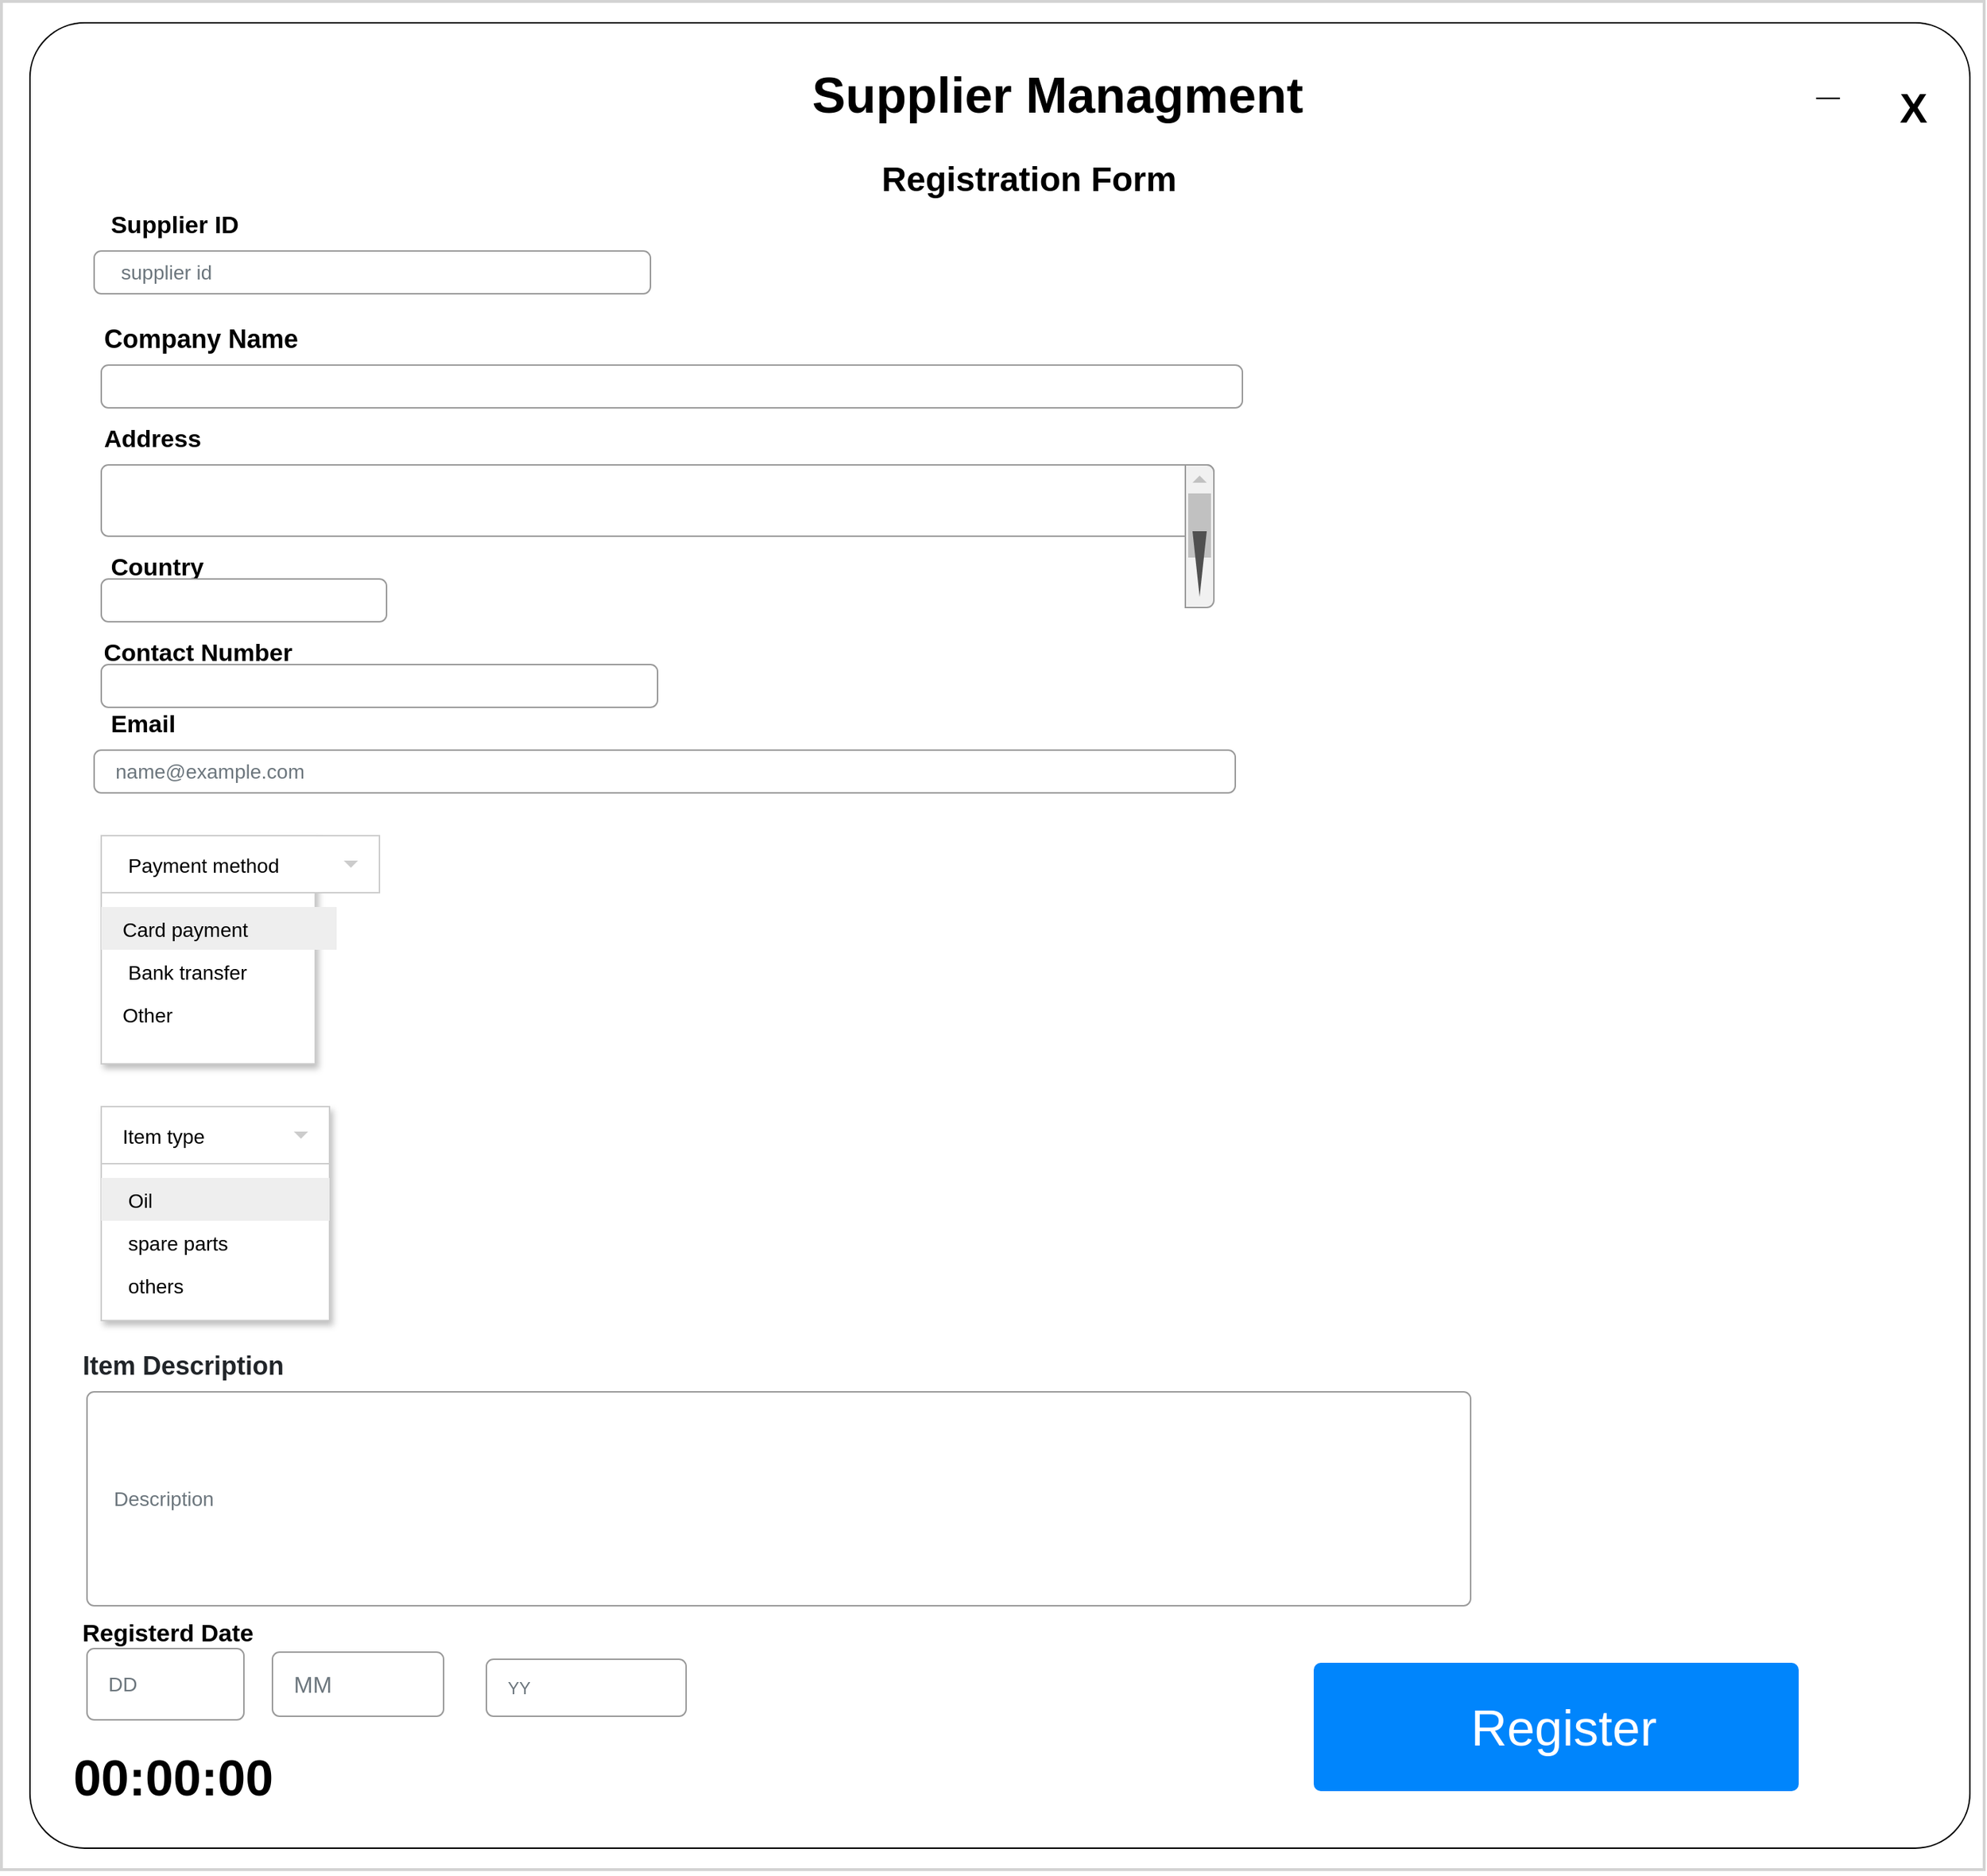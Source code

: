 <mxfile version="14.5.1" type="device"><diagram id="7hIC1kl4Crf-Fsfno8aq" name="Page-1"><mxGraphModel dx="2048" dy="1248" grid="1" gridSize="10" guides="1" tooltips="1" connect="1" arrows="1" fold="1" page="1" pageScale="1" pageWidth="850" pageHeight="1100" math="0" shadow="0"><root><mxCell id="0"/><mxCell id="1" parent="0"/><mxCell id="jK39y-ooJSFiT5fWeRzf-59" value="&lt;span style=&quot;font-size: 35px&quot;&gt;Supplier Managment&lt;/span&gt;" style="text;strokeColor=none;fillColor=none;html=1;fontSize=24;fontStyle=1;verticalAlign=middle;align=center;rounded=1;" parent="1" vertex="1"><mxGeometry x="930" y="1421.5" width="100" height="40" as="geometry"/></mxCell><mxCell id="odDIvSiLXJ7cEcoXjypr-2" value="" style="rounded=1;whiteSpace=wrap;html=1;arcSize=3;" parent="1" vertex="1"><mxGeometry x="160" y="360" width="1360" height="1280" as="geometry"/></mxCell><mxCell id="odDIvSiLXJ7cEcoXjypr-3" value="&lt;span style=&quot;font-size: 35px&quot;&gt;Supplier Managment&lt;/span&gt;" style="text;strokeColor=none;fillColor=none;html=1;fontSize=24;fontStyle=1;verticalAlign=middle;align=center;rounded=1;" parent="1" vertex="1"><mxGeometry x="830" y="390" width="100" height="40" as="geometry"/></mxCell><mxCell id="odDIvSiLXJ7cEcoXjypr-8" value="&lt;span style=&quot;font-size: 29px&quot;&gt;_&lt;/span&gt;" style="text;strokeColor=none;fillColor=none;html=1;fontSize=24;fontStyle=1;verticalAlign=middle;align=center;rounded=1;" parent="1" vertex="1"><mxGeometry x="1370" y="380" width="100" height="40" as="geometry"/></mxCell><mxCell id="tVqrlOdNIGTOu1SLX6ub-1" value="&lt;font style=&quot;font-size: 29px&quot;&gt;X&lt;/font&gt;" style="text;strokeColor=none;fillColor=none;html=1;fontSize=24;fontStyle=1;verticalAlign=middle;align=center;rounded=1;" parent="1" vertex="1"><mxGeometry x="1430" y="400" width="100" height="40" as="geometry"/></mxCell><mxCell id="tVqrlOdNIGTOu1SLX6ub-2" value="Registration Form" style="text;strokeColor=none;fillColor=none;html=1;fontSize=24;fontStyle=1;verticalAlign=middle;align=center;" parent="1" vertex="1"><mxGeometry x="810" y="450" width="100" height="40" as="geometry"/></mxCell><mxCell id="tVqrlOdNIGTOu1SLX6ub-4" value=" Country" style="fillColor=none;strokeColor=none;align=left;fontSize=17;fontStyle=1" parent="1" vertex="1"><mxGeometry x="210" y="720" width="260" height="40" as="geometry"/></mxCell><mxCell id="tVqrlOdNIGTOu1SLX6ub-5" value="&amp;nbsp;" style="html=1;shadow=0;dashed=0;shape=mxgraph.bootstrap.rrect;rSize=5;fillColor=none;strokeColor=#999999;align=left;spacing=15;fontSize=14;fontColor=#6C767D;" parent="1" vertex="1"><mxGeometry width="800" height="30" relative="1" as="geometry"><mxPoint x="210" y="600" as="offset"/></mxGeometry></mxCell><mxCell id="tVqrlOdNIGTOu1SLX6ub-6" value=" Supplier ID" style="fillColor=none;strokeColor=none;align=left;fontSize=17;fontStyle=1" parent="1" vertex="1"><mxGeometry width="260" height="40" relative="1" as="geometry"><mxPoint x="210" y="480" as="offset"/></mxGeometry></mxCell><mxCell id="tVqrlOdNIGTOu1SLX6ub-8" value=" Registerd Date" style="fillColor=none;strokeColor=none;align=left;fontSize=17;fontStyle=1" parent="1" vertex="1"><mxGeometry width="260" height="40" relative="1" as="geometry"><mxPoint x="190" y="1467.5" as="offset"/></mxGeometry></mxCell><mxCell id="tVqrlOdNIGTOu1SLX6ub-18" value=" Company Name" style="fillColor=none;strokeColor=none;align=left;fontSize=18;fontStyle=1" parent="1" vertex="1"><mxGeometry width="260" height="40" relative="1" as="geometry"><mxPoint x="205" y="560" as="offset"/></mxGeometry></mxCell><mxCell id="tVqrlOdNIGTOu1SLX6ub-20" value=" Email" style="fillColor=none;strokeColor=none;align=left;fontSize=17;fontStyle=1" parent="1" vertex="1"><mxGeometry x="210" y="830" width="260" height="40" as="geometry"/></mxCell><mxCell id="tVqrlOdNIGTOu1SLX6ub-21" value="name@example.com" style="html=1;shadow=0;dashed=0;shape=mxgraph.bootstrap.rrect;rSize=5;fillColor=none;strokeColor=#999999;align=left;spacing=15;fontSize=14;fontColor=#6C767D;" parent="1" vertex="1"><mxGeometry width="800" height="30" relative="1" as="geometry"><mxPoint x="205" y="870" as="offset"/></mxGeometry></mxCell><mxCell id="tVqrlOdNIGTOu1SLX6ub-22" value="Address" style="fillColor=none;strokeColor=none;align=left;fontSize=17;fontStyle=1" parent="1" vertex="1"><mxGeometry width="260" height="40" relative="1" as="geometry"><mxPoint x="210" y="630" as="offset"/></mxGeometry></mxCell><mxCell id="tVqrlOdNIGTOu1SLX6ub-25" value="" style="html=1;shadow=0;dashed=0;shape=mxgraph.bootstrap.rrect;rSize=5;fillColor=none;strokeColor=#999999;align=left;spacing=15;fontSize=14;fontColor=#6C767D;" parent="1" vertex="1"><mxGeometry width="780" height="50" relative="1" as="geometry"><mxPoint x="210" y="670" as="offset"/></mxGeometry></mxCell><mxCell id="tVqrlOdNIGTOu1SLX6ub-26" value="" style="html=1;shadow=0;dashed=0;shape=mxgraph.bootstrap.rightButton;rSize=5;fillColor=#F1F1F1;strokeColor=#999999;" parent="tVqrlOdNIGTOu1SLX6ub-25" vertex="1"><mxGeometry x="1" width="20" height="100" relative="1" as="geometry"><mxPoint x="-20" as="offset"/></mxGeometry></mxCell><mxCell id="tVqrlOdNIGTOu1SLX6ub-27" value="" style="fillColor=#C1C1C1;strokeColor=none;" parent="tVqrlOdNIGTOu1SLX6ub-26" vertex="1"><mxGeometry width="16" height="45" relative="1" as="geometry"><mxPoint x="2" y="20" as="offset"/></mxGeometry></mxCell><mxCell id="tVqrlOdNIGTOu1SLX6ub-28" value="" style="shape=triangle;direction=north;fillColor=#C1C1C1;strokeColor=none;perimeter=none;" parent="tVqrlOdNIGTOu1SLX6ub-26" vertex="1"><mxGeometry width="10" height="5" relative="1" as="geometry"><mxPoint x="5" y="7.5" as="offset"/></mxGeometry></mxCell><mxCell id="tVqrlOdNIGTOu1SLX6ub-29" value="" style="shape=triangle;direction=south;fillColor=#505050;strokeColor=none;perimeter=none;" parent="tVqrlOdNIGTOu1SLX6ub-26" vertex="1"><mxGeometry y="1" width="10" height="46" relative="1" as="geometry"><mxPoint x="5" y="-53.5" as="offset"/></mxGeometry></mxCell><mxCell id="tVqrlOdNIGTOu1SLX6ub-34" value=" Contact Number" style="fillColor=none;strokeColor=none;align=left;fontSize=17;fontStyle=1" parent="1" vertex="1"><mxGeometry width="260" height="40" relative="1" as="geometry"><mxPoint x="205" y="780" as="offset"/></mxGeometry></mxCell><mxCell id="tVqrlOdNIGTOu1SLX6ub-37" value="&amp;nbsp;supplier id" style="html=1;shadow=0;dashed=0;shape=mxgraph.bootstrap.rrect;rSize=5;fillColor=none;strokeColor=#999999;align=left;spacing=15;fontSize=14;fontColor=#6C767D;" parent="1" vertex="1"><mxGeometry x="205" y="520" width="390" height="30" as="geometry"/></mxCell><mxCell id="tVqrlOdNIGTOu1SLX6ub-40" value="YY" style="html=1;shadow=0;dashed=0;shape=mxgraph.bootstrap.rrect;rSize=5;fillColor=none;strokeColor=#999999;align=left;spacing=15;fontSize=12;fontColor=#6C767D;" parent="1" vertex="1"><mxGeometry x="480" y="1507.5" width="140" height="40" as="geometry"/></mxCell><mxCell id="tVqrlOdNIGTOu1SLX6ub-42" value="DD" style="html=1;shadow=0;dashed=0;shape=mxgraph.bootstrap.rrect;rSize=5;fillColor=none;strokeColor=#999999;align=left;spacing=15;fontSize=14;fontColor=#6C767D;" parent="1" vertex="1"><mxGeometry x="200" y="1500" width="110" height="50" as="geometry"/></mxCell><mxCell id="tVqrlOdNIGTOu1SLX6ub-43" value=" Item Description" style="fillColor=none;strokeColor=none;align=left;fontSize=18;fontColor=#212529;fontStyle=1" parent="1" vertex="1"><mxGeometry x="190" y="1280" width="200" height="40" as="geometry"/></mxCell><mxCell id="tVqrlOdNIGTOu1SLX6ub-44" value="MM" style="html=1;shadow=0;dashed=0;shape=mxgraph.bootstrap.rrect;rSize=5;fillColor=none;strokeColor=#999999;align=left;spacing=15;fontSize=16;fontColor=#6C767D;" parent="1" vertex="1"><mxGeometry x="330" y="1502.5" width="120" height="45" as="geometry"/></mxCell><mxCell id="tVqrlOdNIGTOu1SLX6ub-45" value="&amp;nbsp;" style="html=1;shadow=0;dashed=0;shape=mxgraph.bootstrap.rrect;rSize=5;fillColor=#ffffff;strokeColor=#999999;align=left;spacing=15;fontSize=14;fontColor=#6C767D;" parent="1" vertex="1"><mxGeometry x="210" y="750" width="200" height="30" as="geometry"/></mxCell><mxCell id="tVqrlOdNIGTOu1SLX6ub-49" value="&lt;font style=&quot;font-size: 35px&quot;&gt;&amp;nbsp;Register&lt;/font&gt;" style="html=1;shadow=0;dashed=0;shape=mxgraph.bootstrap.rrect;rSize=5;fillColor=#0085FC;strokeColor=none;align=center;spacing=15;fontSize=14;fontColor=#ffffff;" parent="1" vertex="1"><mxGeometry x="1060" y="1510" width="340" height="90" as="geometry"/></mxCell><mxCell id="tVqrlOdNIGTOu1SLX6ub-50" value="&amp;nbsp;Description" style="html=1;shadow=0;dashed=0;shape=mxgraph.bootstrap.rrect;rSize=5;fillColor=none;strokeColor=#999999;align=left;spacing=15;fontSize=14;fontColor=#6C767D;" parent="1" vertex="1"><mxGeometry x="200" y="1320" width="970" height="150" as="geometry"/></mxCell><mxCell id="tVqrlOdNIGTOu1SLX6ub-51" value="&amp;nbsp;" style="html=1;shadow=0;dashed=0;shape=mxgraph.bootstrap.rrect;rSize=5;fillColor=none;strokeColor=#999999;align=left;spacing=15;fontSize=14;fontColor=#6C767D;" parent="1" vertex="1"><mxGeometry x="210" y="810" width="390" height="30" as="geometry"/></mxCell><mxCell id="tVqrlOdNIGTOu1SLX6ub-52" value="" style="dashed=0;align=center;fontSize=12;shape=rect;fillColor=#ffffff;strokeColor=#cccccc;shadow=1;" parent="1" vertex="1"><mxGeometry x="210" y="930" width="150" height="160" as="geometry"/></mxCell><mxCell id="tVqrlOdNIGTOu1SLX6ub-53" value=" Payment method" style="shape=rect;fontColor=#000000;verticalAlign=middle;spacingLeft=13;fontSize=14;strokeColor=#cccccc;align=left;resizeWidth=1;" parent="tVqrlOdNIGTOu1SLX6ub-52" vertex="1"><mxGeometry width="195" height="40" relative="1" as="geometry"/></mxCell><mxCell id="tVqrlOdNIGTOu1SLX6ub-54" value="" style="dashed=0;html=1;shape=mxgraph.gmdl.triangle;fillColor=#cccccc;strokeColor=none;" parent="tVqrlOdNIGTOu1SLX6ub-53" vertex="1"><mxGeometry x="1" y="0.5" width="10" height="5" relative="1" as="geometry"><mxPoint x="-25" y="-2.5" as="offset"/></mxGeometry></mxCell><mxCell id="tVqrlOdNIGTOu1SLX6ub-55" value="Card payment" style="shape=rect;align=left;fontColor=#000000;verticalAlign=middle;spacingLeft=13;fontSize=14;fillColor=#eeeeee;strokeColor=none;resizeWidth=1;" parent="tVqrlOdNIGTOu1SLX6ub-52" vertex="1"><mxGeometry width="165" height="30" relative="1" as="geometry"><mxPoint y="50" as="offset"/></mxGeometry></mxCell><mxCell id="tVqrlOdNIGTOu1SLX6ub-56" value=" Bank transfer" style="text;fontColor=#000000;verticalAlign=middle;spacingLeft=13;fontSize=14;resizeWidth=1;" parent="tVqrlOdNIGTOu1SLX6ub-52" vertex="1"><mxGeometry width="165" height="30" relative="1" as="geometry"><mxPoint y="80" as="offset"/></mxGeometry></mxCell><mxCell id="tVqrlOdNIGTOu1SLX6ub-57" value="Other" style="text;fontColor=#000000;verticalAlign=middle;spacingLeft=13;fontSize=14;resizeWidth=1;" parent="tVqrlOdNIGTOu1SLX6ub-52" vertex="1"><mxGeometry width="150" height="30" relative="1" as="geometry"><mxPoint y="110" as="offset"/></mxGeometry></mxCell><mxCell id="tVqrlOdNIGTOu1SLX6ub-59" value="" style="dashed=0;align=center;fontSize=12;shape=rect;fillColor=#ffffff;strokeColor=#cccccc;shadow=1;" parent="1" vertex="1"><mxGeometry x="210" y="1120" width="160" height="150" as="geometry"/></mxCell><mxCell id="tVqrlOdNIGTOu1SLX6ub-60" value="Item type" style="shape=rect;fontColor=#000000;verticalAlign=middle;spacingLeft=13;fontSize=14;strokeColor=#cccccc;align=left;resizeWidth=1;" parent="tVqrlOdNIGTOu1SLX6ub-59" vertex="1"><mxGeometry width="160" height="40" relative="1" as="geometry"/></mxCell><mxCell id="tVqrlOdNIGTOu1SLX6ub-61" value="" style="dashed=0;html=1;shape=mxgraph.gmdl.triangle;fillColor=#cccccc;strokeColor=none;" parent="tVqrlOdNIGTOu1SLX6ub-60" vertex="1"><mxGeometry x="1" y="0.5" width="10" height="5" relative="1" as="geometry"><mxPoint x="-25" y="-2.5" as="offset"/></mxGeometry></mxCell><mxCell id="tVqrlOdNIGTOu1SLX6ub-62" value=" Oil" style="shape=rect;align=left;fontColor=#000000;verticalAlign=middle;spacingLeft=13;fontSize=14;fillColor=#eeeeee;strokeColor=none;resizeWidth=1;" parent="tVqrlOdNIGTOu1SLX6ub-59" vertex="1"><mxGeometry width="160" height="30" relative="1" as="geometry"><mxPoint y="50" as="offset"/></mxGeometry></mxCell><mxCell id="tVqrlOdNIGTOu1SLX6ub-63" value=" spare parts" style="text;fontColor=#000000;verticalAlign=middle;spacingLeft=13;fontSize=14;resizeWidth=1;" parent="tVqrlOdNIGTOu1SLX6ub-59" vertex="1"><mxGeometry width="160" height="30" relative="1" as="geometry"><mxPoint y="80" as="offset"/></mxGeometry></mxCell><mxCell id="tVqrlOdNIGTOu1SLX6ub-64" value=" others" style="text;fontColor=#000000;verticalAlign=middle;spacingLeft=13;fontSize=14;resizeWidth=1;" parent="tVqrlOdNIGTOu1SLX6ub-59" vertex="1"><mxGeometry width="160" height="30" relative="1" as="geometry"><mxPoint y="110" as="offset"/></mxGeometry></mxCell><mxCell id="tVqrlOdNIGTOu1SLX6ub-69" value="&lt;font style=&quot;font-size: 35px&quot;&gt;00:00:00&lt;/font&gt;" style="text;strokeColor=none;fillColor=none;html=1;fontSize=24;fontStyle=1;verticalAlign=middle;align=center;rounded=1;" parent="1" vertex="1"><mxGeometry x="210" y="1570" width="100" height="40" as="geometry"/></mxCell><mxCell id="tVqrlOdNIGTOu1SLX6ub-73" style="edgeStyle=orthogonalEdgeStyle;rounded=0;orthogonalLoop=1;jettySize=auto;html=1;exitX=0.5;exitY=1;exitDx=0;exitDy=0;fontSize=17;" parent="1" edge="1"><mxGeometry relative="1" as="geometry"><mxPoint x="830" y="1650" as="sourcePoint"/><mxPoint x="830" y="1650" as="targetPoint"/></mxGeometry></mxCell><mxCell id="d46cfJS9ZCAlL_syxO4L-1" value="" style="rounded=0;whiteSpace=wrap;html=1;fillColor=none;strokeColor=#d3d3d3;strokeWidth=2;" parent="1" vertex="1"><mxGeometry x="140" y="345" width="1390" height="1310" as="geometry"/></mxCell></root></mxGraphModel></diagram></mxfile>
